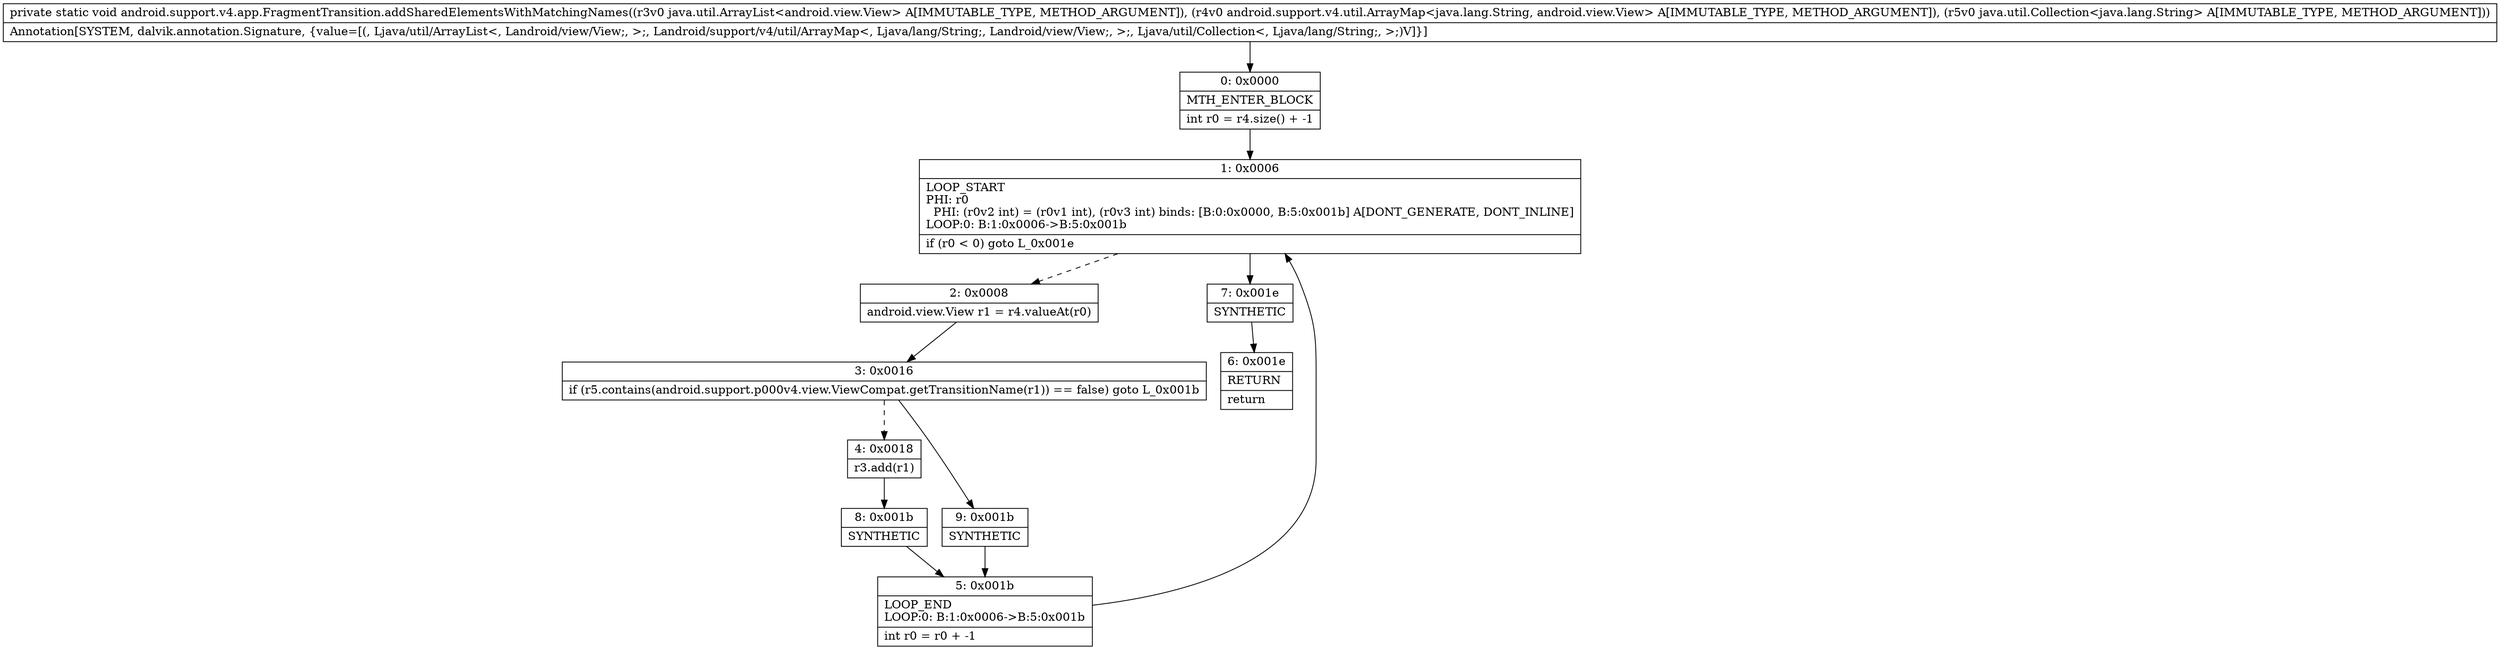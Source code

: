 digraph "CFG forandroid.support.v4.app.FragmentTransition.addSharedElementsWithMatchingNames(Ljava\/util\/ArrayList;Landroid\/support\/v4\/util\/ArrayMap;Ljava\/util\/Collection;)V" {
Node_0 [shape=record,label="{0\:\ 0x0000|MTH_ENTER_BLOCK\l|int r0 = r4.size() + \-1\l}"];
Node_1 [shape=record,label="{1\:\ 0x0006|LOOP_START\lPHI: r0 \l  PHI: (r0v2 int) = (r0v1 int), (r0v3 int) binds: [B:0:0x0000, B:5:0x001b] A[DONT_GENERATE, DONT_INLINE]\lLOOP:0: B:1:0x0006\-\>B:5:0x001b\l|if (r0 \< 0) goto L_0x001e\l}"];
Node_2 [shape=record,label="{2\:\ 0x0008|android.view.View r1 = r4.valueAt(r0)\l}"];
Node_3 [shape=record,label="{3\:\ 0x0016|if (r5.contains(android.support.p000v4.view.ViewCompat.getTransitionName(r1)) == false) goto L_0x001b\l}"];
Node_4 [shape=record,label="{4\:\ 0x0018|r3.add(r1)\l}"];
Node_5 [shape=record,label="{5\:\ 0x001b|LOOP_END\lLOOP:0: B:1:0x0006\-\>B:5:0x001b\l|int r0 = r0 + \-1\l}"];
Node_6 [shape=record,label="{6\:\ 0x001e|RETURN\l|return\l}"];
Node_7 [shape=record,label="{7\:\ 0x001e|SYNTHETIC\l}"];
Node_8 [shape=record,label="{8\:\ 0x001b|SYNTHETIC\l}"];
Node_9 [shape=record,label="{9\:\ 0x001b|SYNTHETIC\l}"];
MethodNode[shape=record,label="{private static void android.support.v4.app.FragmentTransition.addSharedElementsWithMatchingNames((r3v0 java.util.ArrayList\<android.view.View\> A[IMMUTABLE_TYPE, METHOD_ARGUMENT]), (r4v0 android.support.v4.util.ArrayMap\<java.lang.String, android.view.View\> A[IMMUTABLE_TYPE, METHOD_ARGUMENT]), (r5v0 java.util.Collection\<java.lang.String\> A[IMMUTABLE_TYPE, METHOD_ARGUMENT]))  | Annotation[SYSTEM, dalvik.annotation.Signature, \{value=[(, Ljava\/util\/ArrayList\<, Landroid\/view\/View;, \>;, Landroid\/support\/v4\/util\/ArrayMap\<, Ljava\/lang\/String;, Landroid\/view\/View;, \>;, Ljava\/util\/Collection\<, Ljava\/lang\/String;, \>;)V]\}]\l}"];
MethodNode -> Node_0;
Node_0 -> Node_1;
Node_1 -> Node_2[style=dashed];
Node_1 -> Node_7;
Node_2 -> Node_3;
Node_3 -> Node_4[style=dashed];
Node_3 -> Node_9;
Node_4 -> Node_8;
Node_5 -> Node_1;
Node_7 -> Node_6;
Node_8 -> Node_5;
Node_9 -> Node_5;
}

